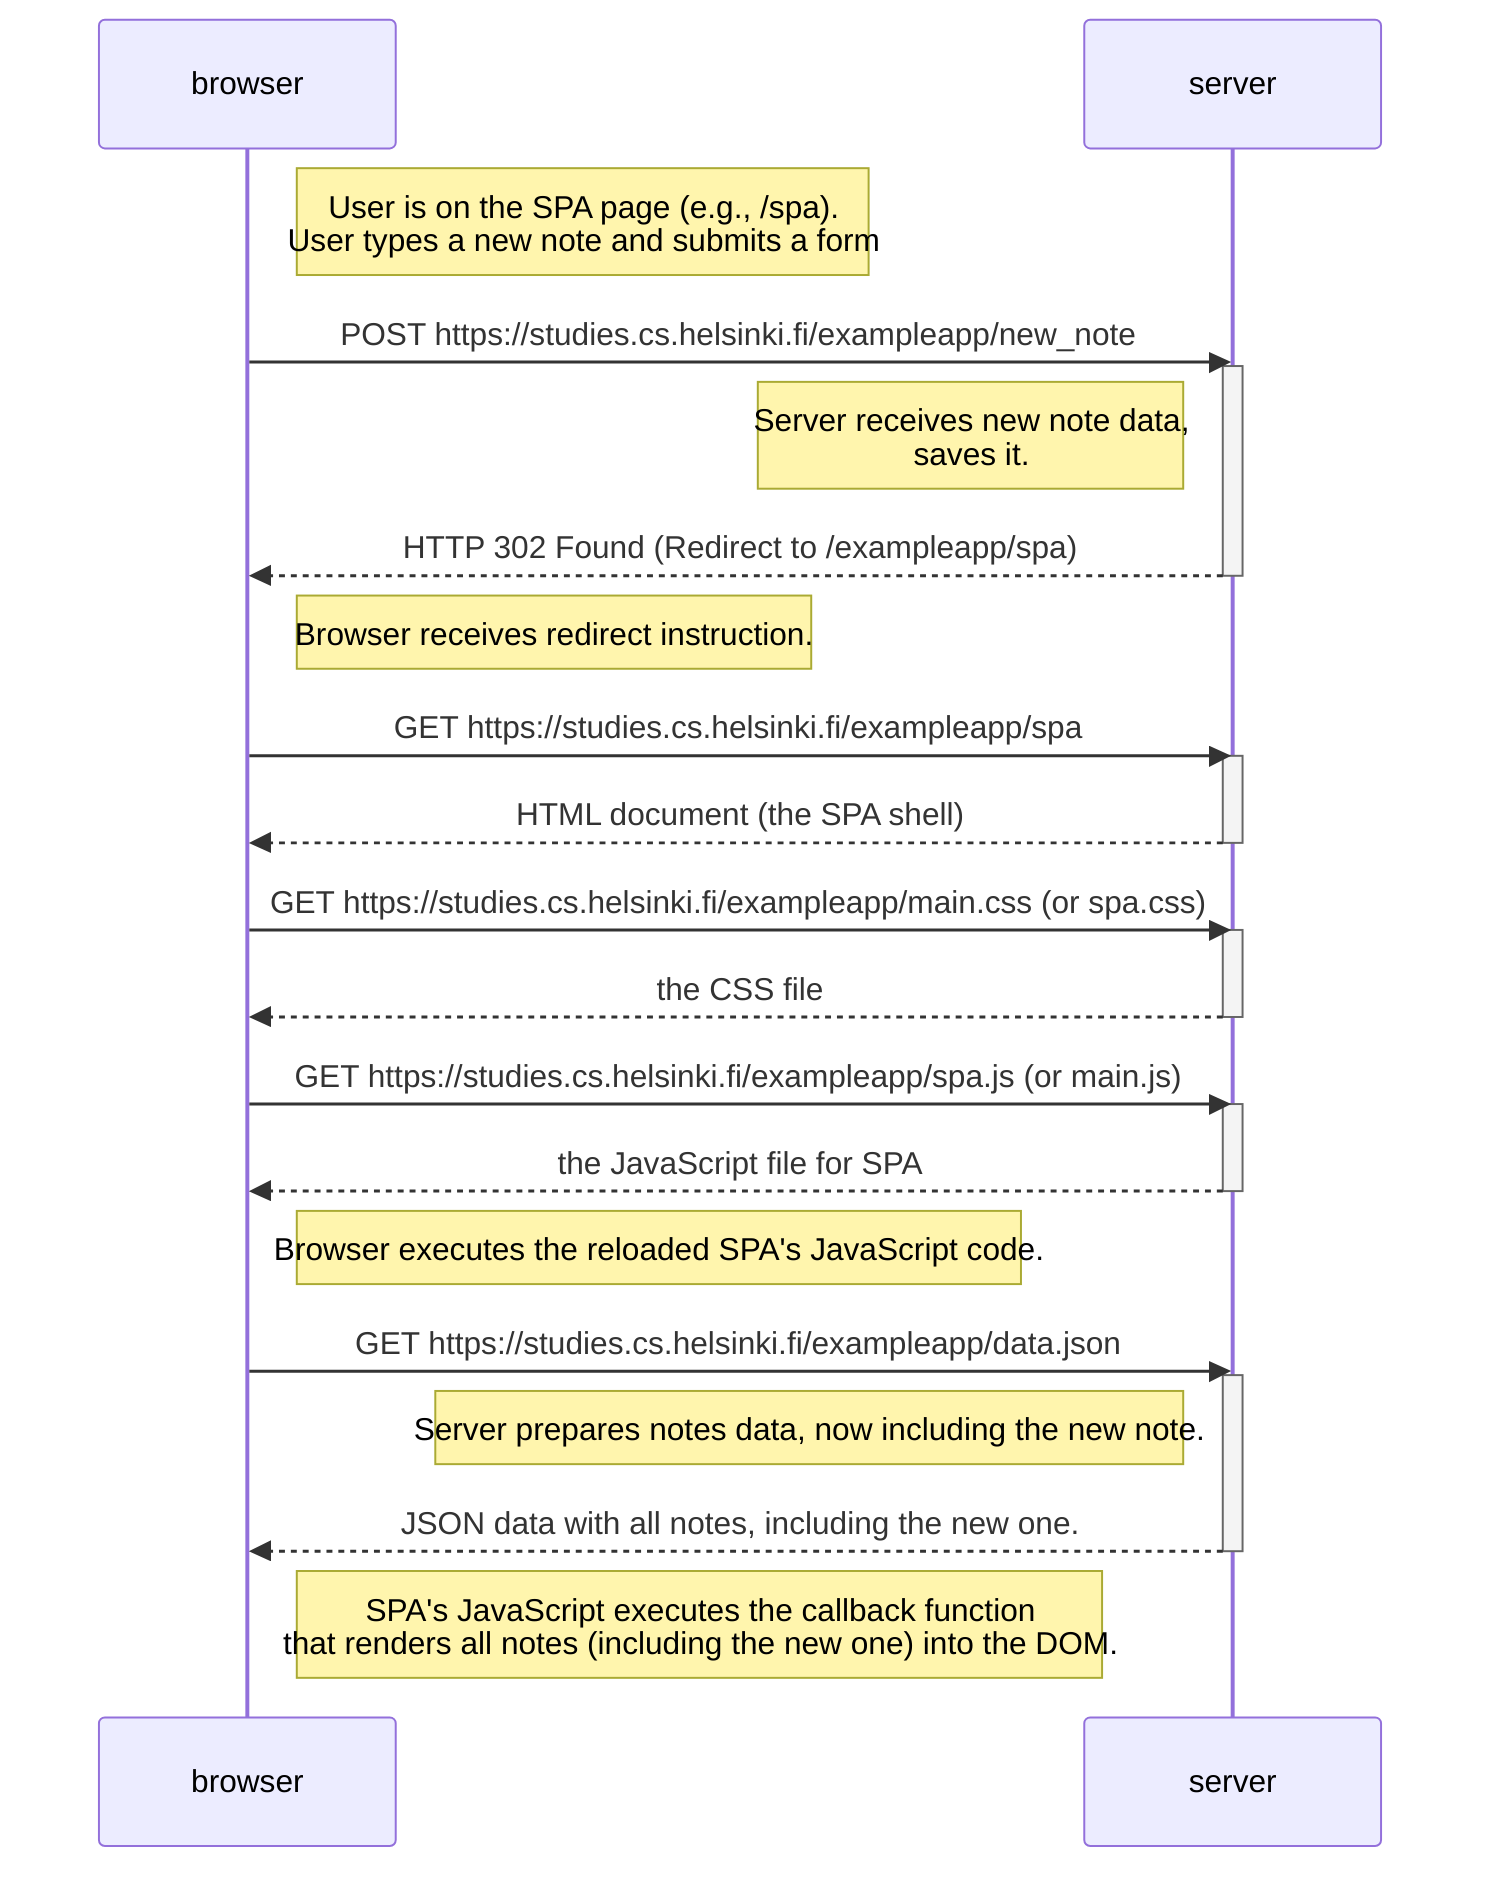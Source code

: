 sequenceDiagram
    participant browser
    participant server

    Note right of browser: User is on the SPA page (e.g., /spa).<br/>User types a new note and submits a form

    browser->>server: POST https://studies.cs.helsinki.fi/exampleapp/new_note
    activate server
    Note left of server: Server receives new note data,<br/>saves it.
    server-->>browser: HTTP 302 Found (Redirect to /exampleapp/spa)
    deactivate server

    Note right of browser: Browser receives redirect instruction.

    browser->>server: GET https://studies.cs.helsinki.fi/exampleapp/spa
    activate server
    server-->>browser: HTML document (the SPA shell)
    deactivate server

    browser->>server: GET https://studies.cs.helsinki.fi/exampleapp/main.css (or spa.css)
    activate server
    server-->>browser: the CSS file
    deactivate server

    browser->>server: GET https://studies.cs.helsinki.fi/exampleapp/spa.js (or main.js)
    activate server
    server-->>browser: the JavaScript file for SPA
    deactivate server

    Note right of browser: Browser executes the reloaded SPA's JavaScript code.

    browser->>server: GET https://studies.cs.helsinki.fi/exampleapp/data.json
    activate server
    Note left of server: Server prepares notes data, now including the new note.
    server-->>browser: JSON data with all notes, including the new one.
    deactivate server

    Note right of browser: SPA's JavaScript executes the callback function<br/>that renders all notes (including the new one) into the DOM.